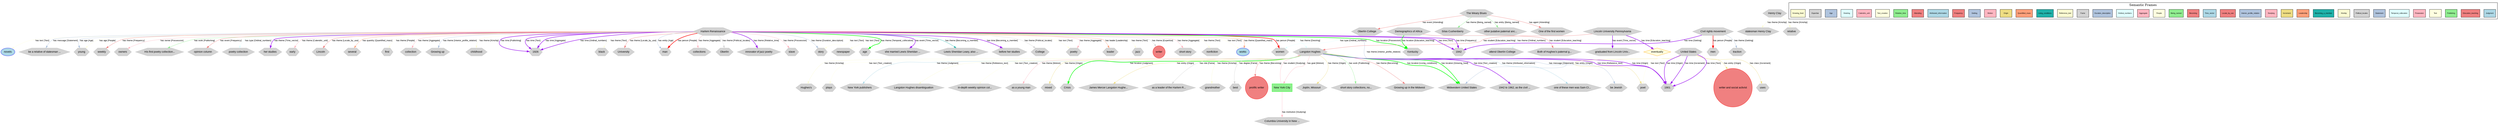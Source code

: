 digraph Langston_Hughes {
    rankdir=TB;
    compound=true;
    node [fontname="Arial", fontsize=12, style=filled];
    edge [fontname="Arial", fontsize=10, color=gray];
    
    // Graph styling
    bgcolor=white;
    
    // Node type definitions
    subgraph cluster_people {{
        label="People";
        style=filled;
        fillcolor=lightcoral;
        color=red;
        node [fillcolor=lightcoral, color=red, shape=circle];
    }}
    
    subgraph cluster_locations {{
        label="Locations";
        style=filled;
        fillcolor=lightgreen;
        color=green;
        node [fillcolor=lightgreen, color=green, shape=box];
    }}
    
    subgraph cluster_concepts {{
        label="Concepts";
        style=filled;
        fillcolor=lightblue;
        color=blue;
        node [fillcolor=lightblue, color=blue, shape=ellipse];
    }}
    
    subgraph cluster_events {{
        label="Events";
        style=filled;
        fillcolor=lightyellow;
        color=orange;
        node [fillcolor=lightyellow, color=orange, shape=diamond];
    }}
    
    subgraph cluster_other {{
        label="Other";
        style=filled;
        fillcolor=lightgray;
        color=gray;
        node [fillcolor=lightgray, color=gray, shape=hexagon];
    }}

    // People nodes
    "prolific writer" [label="prolific writer", fillcolor=lightcoral, color=red, shape=circle];
    "writer" [label="writer", fillcolor=lightcoral, color=red, shape=circle];
    "writer and social activist" [label="writer and social activist", fillcolor=lightcoral, color=red, shape=circle];

    // Locations nodes
    "New York City" [label="New York City", fillcolor=lightgreen, color=green, shape=box];

    // Concepts nodes
    "works" [label="works", fillcolor=lightblue, color=blue, shape=ellipse];
    "novels" [label="novels", fillcolor=lightblue, color=blue, shape=ellipse];

    // Events nodes
    "eventually" [label="eventually", fillcolor=lightyellow, color=orange, shape=diamond];

    // Other nodes
    "Oberlin College" [label="Oberlin College", fillcolor=lightgray, color=gray, shape=hexagon];
    "Joplin, Missouri" [label="Joplin, Missouri", fillcolor=lightgray, color=gray, shape=hexagon];
    "be a relative of statesman ..." [label="be a relative of statesman ...", fillcolor=lightgray, color=gray, shape=hexagon];
    "childhood" [label="childhood", fillcolor=lightgray, color=gray, shape=hexagon];
    "short story collections, no..." [label="short story collections, no...", fillcolor=lightgray, color=gray, shape=hexagon];
    "1926" [label="1926", fillcolor=lightgray, color=gray, shape=hexagon];
    "black" [label="black", fillcolor=lightgray, color=gray, shape=hexagon];
    "Growing up in the Midwest" [label="Growing up in the Midwest", fillcolor=lightgray, color=gray, shape=hexagon];
    "University" [label="University", fillcolor=lightgray, color=gray, shape=hexagon];
    "Harlem Renaissance" [label="Harlem Renaissance", fillcolor=lightgray, color=gray, shape=hexagon];
    "man" [label="man", fillcolor=lightgray, color=gray, shape=hexagon];
    "Midwestern United States" [label="Midwestern United States", fillcolor=lightgray, color=gray, shape=hexagon];
    "Civil rights movement" [label="Civil rights movement", fillcolor=lightgray, color=gray, shape=hexagon];
    "collections" [label="collections", fillcolor=lightgray, color=gray, shape=hexagon];
    "Oberlin" [label="Oberlin", fillcolor=lightgray, color=gray, shape=hexagon];
    "be Jewish" [label="be Jewish", fillcolor=lightgray, color=gray, shape=hexagon];
    "innovator of jazz poetry" [label="innovator of jazz poetry", fillcolor=lightgray, color=gray, shape=hexagon];
    "Hughes's" [label="Hughes's", fillcolor=lightgray, color=gray, shape=hexagon];
    "statesman Henry Clay" [label="statesman Henry Clay", fillcolor=lightgray, color=gray, shape=hexagon];
    "plays" [label="plays", fillcolor=lightgray, color=gray, shape=hexagon];
    "Henry Clay" [label="Henry Clay", fillcolor=lightgray, color=gray, shape=hexagon];
    "slave" [label="slave", fillcolor=lightgray, color=gray, shape=hexagon];
    "story" [label="story", fillcolor=lightgray, color=gray, shape=hexagon];
    "New York publishers" [label="New York publishers", fillcolor=lightgray, color=gray, shape=hexagon];
    "Langston Hughes disambiguation" [label="Langston Hughes disambiguation", fillcolor=lightgray, color=gray, shape=hexagon];
    "in-depth weekly opinion col..." [label="in-depth weekly opinion col...", fillcolor=lightgray, color=gray, shape=hexagon];
    "attend Oberlin College" [label="attend Oberlin College", fillcolor=lightgray, color=gray, shape=hexagon];
    "as a young man" [label="as a young man", fillcolor=lightgray, color=gray, shape=hexagon];
    "Demographics of Africa" [label="Demographics of Africa", fillcolor=lightgray, color=gray, shape=hexagon];
    "newspaper" [label="newspaper", fillcolor=lightgray, color=gray, shape=hexagon];
    "mixed" [label="mixed", fillcolor=lightgray, color=gray, shape=hexagon];
    "Silas Cushenberry" [label="Silas Cushenberry", fillcolor=lightgray, color=gray, shape=hexagon];
    "other putative paternal anc..." [label="other putative paternal anc...", fillcolor=lightgray, color=gray, shape=hexagon];
    "Crisis" [label="Crisis", fillcolor=lightgray, color=gray, shape=hexagon];
    "age" [label="age", fillcolor=lightgray, color=gray, shape=hexagon];
    "she married Lewis Sheridan ..." [label="she married Lewis Sheridan ...", fillcolor=lightgray, color=gray, shape=hexagon];
    "graduated from Lincoln Univ..." [label="graduated from Lincoln Univ...", fillcolor=lightgray, color=gray, shape=hexagon];
    "Lewis Sheridan Leary, also ..." [label="Lewis Sheridan Leary, also ...", fillcolor=lightgray, color=gray, shape=hexagon];
    "before her studies" [label="before her studies", fillcolor=lightgray, color=gray, shape=hexagon];
    "College" [label="College", fillcolor=lightgray, color=gray, shape=hexagon];
    "poetry" [label="poetry", fillcolor=lightgray, color=gray, shape=hexagon];
    "Langston Hughes" [label="Langston Hughes", fillcolor=lightgray, color=gray, shape=hexagon];
    "uses" [label="uses", fillcolor=lightgray, color=gray, shape=hexagon];
    "women" [label="women", fillcolor=lightgray, color=gray, shape=hexagon];
    "men" [label="men", fillcolor=lightgray, color=gray, shape=hexagon];
    "leader" [label="leader", fillcolor=lightgray, color=gray, shape=hexagon];
    "One of the first women" [label="One of the first women", fillcolor=lightgray, color=gray, shape=hexagon];
    "jazz" [label="jazz", fillcolor=lightgray, color=gray, shape=hexagon];
    "Kentucky" [label="Kentucky", fillcolor=lightgray, color=gray, shape=hexagon];
    "short story" [label="short story", fillcolor=lightgray, color=gray, shape=hexagon];
    "nonfiction" [label="nonfiction", fillcolor=lightgray, color=gray, shape=hexagon];
    "1942" [label="1942", fillcolor=lightgray, color=gray, shape=hexagon];
    "Both of Hughes's paternal g..." [label="Both of Hughes's paternal g...", fillcolor=lightgray, color=gray, shape=hexagon];
    "Lincoln University Pennsylvania" [label="Lincoln University Pennsylvania", fillcolor=lightgray, color=gray, shape=hexagon];
    "young" [label="young", fillcolor=lightgray, color=gray, shape=hexagon];
    "poet" [label="poet", fillcolor=lightgray, color=gray, shape=hexagon];
    "weekly" [label="weekly", fillcolor=lightgray, color=gray, shape=hexagon];
    "relative" [label="relative", fillcolor=lightgray, color=gray, shape=hexagon];
    "owners" [label="owners", fillcolor=lightgray, color=gray, shape=hexagon];
    "His first poetry collection..." [label="His first poetry collection...", fillcolor=lightgray, color=gray, shape=hexagon];
    "traction" [label="traction", fillcolor=lightgray, color=gray, shape=hexagon];
    "opinion column" [label="opinion column", fillcolor=lightgray, color=gray, shape=hexagon];
    "James Mercer Langston Hughe..." [label="James Mercer Langston Hughe...", fillcolor=lightgray, color=gray, shape=hexagon];
    "United States" [label="United States", fillcolor=lightgray, color=gray, shape=hexagon];
    "as a leader of the Harlem R..." [label="as a leader of the Harlem R...", fillcolor=lightgray, color=gray, shape=hexagon];
    "grandmother" [label="grandmother", fillcolor=lightgray, color=gray, shape=hexagon];
    "poetry collection" [label="poetry collection", fillcolor=lightgray, color=gray, shape=hexagon];
    "Columbia University in New ..." [label="Columbia University in New ...", fillcolor=lightgray, color=gray, shape=hexagon];
    "her studies" [label="her studies", fillcolor=lightgray, color=gray, shape=hexagon];
    "best" [label="best", fillcolor=lightgray, color=gray, shape=hexagon];
    "1901" [label="1901", fillcolor=lightgray, color=gray, shape=hexagon];
    "early" [label="early", fillcolor=lightgray, color=gray, shape=hexagon];
    "Lincoln" [label="Lincoln", fillcolor=lightgray, color=gray, shape=hexagon];
    "The Weary Blues" [label="The Weary Blues", fillcolor=lightgray, color=gray, shape=hexagon];
    "several" [label="several", fillcolor=lightgray, color=gray, shape=hexagon];
    "first" [label="first", fillcolor=lightgray, color=gray, shape=hexagon];
    "1942 to 1962, as the civil ..." [label="1942 to 1962, as the civil ...", fillcolor=lightgray, color=gray, shape=hexagon];
    "collection" [label="collection", fillcolor=lightgray, color=gray, shape=hexagon];
    "Growing up" [label="Growing up", fillcolor=lightgray, color=gray, shape=hexagon];
    "one of these men was Sam Cl..." [label="one of these men was Sam Cl...", fillcolor=lightgray, color=gray, shape=hexagon];

    // Relationships
    "Langston Hughes" -> "Crisis" [label="has location [Judgment]", color=green, penwidth=2];
    "Demographics of Africa" -> "Both of Hughes's paternal g..." [label="has student [Education_teaching]", color=lightcoral, penwidth=1];
    "Lincoln University Pennsylvania" -> "eventually" [label="has time [Education_teaching]", color=purple, penwidth=2];
    "Harlem Renaissance" -> "1926" [label="has time [Publishing]", color=purple, penwidth=2];
    "Harlem Renaissance" -> "nonfiction" [label="has theme [Text]", color=lightyellow, penwidth=1];
    "Harlem Renaissance" -> "owners" [label="has owner [Possession]", color=lightpink, penwidth=1];
    "Harlem Renaissance" -> "1926" [label="has time [Text]", color=purple, penwidth=2];
    "Harlem Renaissance" -> "His first poetry collection..." [label="has work [Publishing]", color=lightgreen, penwidth=1];
    "Harlem Renaissance" -> "age" [label="has theme [Temporal_collocation]", color=green, penwidth=2];
    "Langston Hughes" -> "be Jewish" [label="has message [Statement]", color=lightsteelblue, penwidth=1];
    "Harlem Renaissance" -> "College" [label="has theme [Political_locales]", color=lightgray, penwidth=1];
    "Henry Clay" -> "statesman Henry Clay" [label="has theme [Kinship]", color=lightgoldenrodyellow, penwidth=1];
    "Harlem Renaissance" -> "before her studies" [label="has time [Becoming_a_member]", color=purple, penwidth=2];
    "Langston Hughes" -> "Hughes's" [label="has theme [Kinship]", color=lightgoldenrodyellow, penwidth=1];
    "Harlem Renaissance" -> "leader" [label="has leader [Leadership]", color=lightsalmon, penwidth=1];
    "Harlem Renaissance" -> "black" [label="has theme [Text]", color=lightyellow, penwidth=1];
    "United States" -> "1901" [label="has time [Increment]", color=purple, penwidth=2];
    "New York City" -> "Langston Hughes" [label="has student [Studying]", color=lightpink, penwidth=1];
    "United States" -> "1901" [label="has time [Text]", color=purple, penwidth=2];
    "Harlem Renaissance" -> "novels" [label="has text [Text]", color=lightyellow, penwidth=1];
    "Harlem Renaissance" -> "Midwestern United States" [label="has theme [Interior_profile_relation]", color=lightsteelblue, penwidth=1];
    "Harlem Renaissance" -> "Growing up" [label="has theme [Interior_profile_relation]", color=lightsteelblue, penwidth=1];
    "Harlem Renaissance" -> "University" [label="has theme [Locale_by_use]", color=lightcoral, penwidth=1];
    "Lincoln University Pennsylvania" -> "Langston Hughes" [label="has student [Education_teaching]", color=lightcoral, penwidth=1];
    "Harlem Renaissance" -> "story" [label="has text [Text]", color=lightyellow, penwidth=1];
    "Harlem Renaissance" -> "her studies" [label="has theme [Time_vector]", color=purple, penwidth=2];
    "Langston Hughes" -> "Growing up in the Midwest" [label="has theme [Becoming]", color=lightcoral, penwidth=1];
    "The Weary Blues" -> "other putative paternal anc..." [label="has entity [Being_named]", color=lightgreen, penwidth=1];
    "Harlem Renaissance" -> "man" [label="has person [People]", color=red, penwidth=2];
    "Harlem Renaissance" -> "jazz" [label="has theme [Text]", color=lightyellow, penwidth=1];
    "Harlem Renaissance" -> "poetry" [label="has theme [Aggregate]", color=lightpink, penwidth=1];
    "Oberlin College" -> "attend Oberlin College" [label="has theme [Ordinal_numbers]", color=lightcyan, penwidth=1];
    "Harlem Renaissance" -> "story" [label="has theme [Duration_description]", color=lightsteelblue, penwidth=1];
    "Langston Hughes" -> "as a leader of the Harlem R..." [label="has role [Fame]", color=lightgray, penwidth=1];
    "Langston Hughes" -> "1901" [label="has time [Reference_text]", color=purple, penwidth=2];
    "Langston Hughes" -> "Midwestern United States" [label="has location [Living_conditions]", color=green, penwidth=2];
    "Harlem Renaissance" -> "several" [label="has quantity [Quantified_mass]", color=lightsalmon, penwidth=1];
    "Harlem Renaissance" -> "short story" [label="has theme [Aggregate]", color=lightpink, penwidth=1];
    "Langston Hughes" -> "mixed" [label="has theme [Origin]", color=lightgoldenrod, penwidth=1];
    "Langston Hughes" -> "New York City" [label="has goal [Motion]", color=lightpink, penwidth=1];
    "Langston Hughes" -> "as a young man" [label="has theme [Motion]", color=lightpink, penwidth=1];
    "Harlem Renaissance" -> "works" [label="has text [Text]", color=lightyellow, penwidth=1];
    "Harlem Renaissance" -> "1926" [label="has time [Aggregate]", color=purple, penwidth=2];
    "Harlem Renaissance" -> "collections" [label="has theme [Aggregate]", color=lightpink, penwidth=1];
    "Civil rights movement" -> "1942" [label="has time [Getting]", color=purple, penwidth=2];
    "Harlem Renaissance" -> "1926" [label="has time [Ordinal_numbers]", color=purple, penwidth=2];
    "Civil rights movement" -> "traction" [label="has theme [Getting]", color=lightsteelblue, penwidth=1];
    "Henry Clay" -> "relative" [label="has theme [Kinship]", color=lightgoldenrodyellow, penwidth=1];
    "Harlem Renaissance" -> "newspaper" [label="has text [Text]", color=lightyellow, penwidth=1];
    "Harlem Renaissance" -> "poetry" [label="has text [Text]", color=lightyellow, penwidth=1];
    "Harlem Renaissance" -> "poetry collection" [label="has type [Ordinal_numbers]", color=lightcyan, penwidth=1];
    "Harlem Renaissance" -> "opinion column" [label="has event [Frequency]", color=lightcoral, penwidth=1];
    "Langston Hughes" -> "one of these men was Sam Cl..." [label="has theme [Attributed_information]", color=lightblue, penwidth=1];
    "Langston Hughes" -> "James Mercer Langston Hughe..." [label="has entity [Origin]", color=lightgoldenrod, penwidth=1];
    "Harlem Renaissance" -> "be a relative of statesman ..." [label="has message [Statement]", color=lightsteelblue, penwidth=1];
    "The Weary Blues" -> "One of the first women" [label="has agent [Attending]", color=lightcoral, penwidth=1];
    "Harlem Renaissance" -> "innovator of jazz poetry" [label="has theme [Relative_time]", color=purple, penwidth=2];
    "Harlem Renaissance" -> "first" [label="has theme [People]", color=lightyellow, penwidth=1];
    "New York City" -> "Columbia University in New ..." [label="has institution [Studying]", color=lightpink, penwidth=1];
    "Harlem Renaissance" -> "women" [label="has person [People]", color=red, penwidth=2];
    "United States" -> "writer and social activist" [label="has entity [Origin]", color=lightgoldenrod, penwidth=1];
    "Langston Hughes" -> "1942 to 1962, as the civil ..." [label="has time [Text_creation]", color=purple, penwidth=2];
    "Harlem Renaissance" -> "1942" [label="has time [Frequency]", color=purple, penwidth=2];
    "Harlem Renaissance" -> "works" [label="has theme [Quantified_mass]", color=lightsalmon, penwidth=1];
    "Harlem Renaissance" -> "1942" [label="has time [Text]", color=purple, penwidth=2];
    "United States" -> "1901" [label="has time [Origin]", color=purple, penwidth=2];
    "United States" -> "poet" [label="has entity [Origin]", color=lightgoldenrod, penwidth=1];
    "The Weary Blues" -> "Silas Cushenberry" [label="has theme [Being_named]", color=lightgreen, penwidth=1];
    "Harlem Renaissance" -> "Kentucky" [label="has location [Possession]", color=green, penwidth=2];
    "Harlem Renaissance" -> "Lewis Sheridan Leary, also ..." [label="has theme [Becoming_a_member]", color=lightseagreen, penwidth=1];
    "Harlem Renaissance" -> "Lincoln" [label="has theme [Locale_by_use]", color=lightcoral, penwidth=1];
    "Langston Hughes" -> "best" [label="has degree [Fame]", color=lightgray, penwidth=1];
    "Langston Hughes" -> "prolific writer" [label="has theme [Becoming]", color=lightcoral, penwidth=1];
    "Harlem Renaissance" -> "young" [label="has age [People]", color=lightyellow, penwidth=1];
    "Harlem Renaissance" -> "she married Lewis Sheridan ..." [label="has event [Time_vector]", color=purple, penwidth=2];
    "Harlem Renaissance" -> "slave" [label="has theme [Possession]", color=lightpink, penwidth=1];
    "United States" -> "uses" [label="has class [Increment]", color=lightgoldenrod, penwidth=1];
    "Langston Hughes" -> "1901" [label="has time [Origin]", color=purple, penwidth=2];
    "Harlem Renaissance" -> "weekly" [label="has theme [Frequency]", color=lightcoral, penwidth=1];
    "Harlem Renaissance" -> "early" [label="has theme [Calendric_unit]", color=lightpink, penwidth=1];
    "Harlem Renaissance" -> "Langston Hughes" [label="has theme [Desiring]", color=lightcyan, penwidth=1];
    "Harlem Renaissance" -> "Oberlin" [label="has theme [Political_locales]", color=lightgray, penwidth=1];
    "Demographics of Africa" -> "Kentucky" [label="has location [Education_teaching]", color=green, penwidth=2];
    "Civil rights movement" -> "men" [label="has person [People]", color=red, penwidth=2];
    "Lincoln University Pennsylvania" -> "graduated from Lincoln Univ..." [label="has event [Time_vector]", color=purple, penwidth=2];
    "Langston Hughes" -> "plays" [label="has text [Text_creation]", color=lightyellow, penwidth=1];
    "Langston Hughes" -> "short story collections, no..." [label="has work [Publishing]", color=lightgreen, penwidth=1];
    "Harlem Renaissance" -> "man" [label="has entity [Age]", color=lightsteelblue, penwidth=1];
    "Langston Hughes" -> "Joplin, Missouri" [label="has theme [Origin]", color=lightgoldenrod, penwidth=1];
    "Harlem Renaissance" -> "writer" [label="has theme [Expertise]", color=lightgray, penwidth=1];
    "United States" -> "poet" [label="has text [Text]", color=lightyellow, penwidth=1];
    "Langston Hughes" -> "New York publishers" [label="has theme [Judgment]", color=lightblue, penwidth=1];
    "Harlem Renaissance" -> "young" [label="has age [Age]", color=lightsteelblue, penwidth=1];
    "Harlem Renaissance" -> "childhood" [label="has theme [Kinship]", color=lightgoldenrodyellow, penwidth=1];
    "Oberlin College" -> "women" [label="has type [Ordinal_numbers]", color=lightcyan, penwidth=1];
    "Langston Hughes" -> "in-depth weekly opinion col..." [label="has text [Text_creation]", color=lightyellow, penwidth=1];
    "Langston Hughes" -> "Langston Hughes disambiguation" [label="has theme [Reference_text]", color=lightgoldenrodyellow, penwidth=1];
    "Langston Hughes" -> "Midwestern United States" [label="has location [Growing_food]", color=green, penwidth=2];
    "The Weary Blues" -> "Oberlin College" [label="has event [Attending]", color=lightcoral, penwidth=1];
    "Harlem Renaissance" -> "collection" [label="has theme [Aggregate]", color=lightpink, penwidth=1];
    "Langston Hughes" -> "grandmother" [label="has theme [Kinship]", color=lightgoldenrodyellow, penwidth=1];

    // Frame Legend
    subgraph cluster_legend {
        label="Semantic Frames";
        style=filled;
        fillcolor=white;
        color=black;
        rank=sink;
        "Judgment_legend" [label="Judgment", fillcolor="lightblue", style=filled, shape=box, fontsize=8];
        "Education_teaching_legend" [label="Education_teaching", fillcolor="lightcoral", style=filled, shape=box, fontsize=8];
        "Publishing_legend" [label="Publishing", fillcolor="lightgreen", style=filled, shape=box, fontsize=8];
        "Text_legend" [label="Text", fillcolor="lightyellow", style=filled, shape=box, fontsize=8];
        "Possession_legend" [label="Possession", fillcolor="lightpink", style=filled, shape=box, fontsize=8];
        "Temporal_collocation_legend" [label="Temporal_collocation", fillcolor="lightcyan", style=filled, shape=box, fontsize=8];
        "Statement_legend" [label="Statement", fillcolor="lightsteelblue", style=filled, shape=box, fontsize=8];
        "Political_locales_legend" [label="Political_locales", fillcolor="lightgray", style=filled, shape=box, fontsize=8];
        "Kinship_legend" [label="Kinship", fillcolor="lightgoldenrodyellow", style=filled, shape=box, fontsize=8];
        "Becoming_a_member_legend" [label="Becoming_a_member", fillcolor="lightseagreen", style=filled, shape=box, fontsize=8];
        "Leadership_legend" [label="Leadership", fillcolor="lightsalmon", style=filled, shape=box, fontsize=8];
        "Increment_legend" [label="Increment", fillcolor="lightgoldenrod", style=filled, shape=box, fontsize=8];
        "Studying_legend" [label="Studying", fillcolor="lightpink", style=filled, shape=box, fontsize=8];
        "Interior_profile_relation_legend" [label="Interior_profile_relation", fillcolor="lightsteelblue", style=filled, shape=box, fontsize=8];
        "Locale_by_use_legend" [label="Locale_by_use", fillcolor="lightcoral", style=filled, shape=box, fontsize=8];
        "Time_vector_legend" [label="Time_vector", fillcolor="lightblue", style=filled, shape=box, fontsize=8];
        "Becoming_legend" [label="Becoming", fillcolor="lightcoral", style=filled, shape=box, fontsize=8];
        "Being_named_legend" [label="Being_named", fillcolor="lightgreen", style=filled, shape=box, fontsize=8];
        "People_legend" [label="People", fillcolor="lightyellow", style=filled, shape=box, fontsize=8];
        "Aggregate_legend" [label="Aggregate", fillcolor="lightpink", style=filled, shape=box, fontsize=8];
        "Ordinal_numbers_legend" [label="Ordinal_numbers", fillcolor="lightcyan", style=filled, shape=box, fontsize=8];
        "Duration_description_legend" [label="Duration_description", fillcolor="lightsteelblue", style=filled, shape=box, fontsize=8];
        "Fame_legend" [label="Fame", fillcolor="lightgray", style=filled, shape=box, fontsize=8];
        "Reference_text_legend" [label="Reference_text", fillcolor="lightgoldenrodyellow", style=filled, shape=box, fontsize=8];
        "Living_conditions_legend" [label="Living_conditions", fillcolor="lightseagreen", style=filled, shape=box, fontsize=8];
        "Quantified_mass_legend" [label="Quantified_mass", fillcolor="lightsalmon", style=filled, shape=box, fontsize=8];
        "Origin_legend" [label="Origin", fillcolor="lightgoldenrod", style=filled, shape=box, fontsize=8];
        "Motion_legend" [label="Motion", fillcolor="lightpink", style=filled, shape=box, fontsize=8];
        "Getting_legend" [label="Getting", fillcolor="lightsteelblue", style=filled, shape=box, fontsize=8];
        "Frequency_legend" [label="Frequency", fillcolor="lightcoral", style=filled, shape=box, fontsize=8];
        "Attributed_information_legend" [label="Attributed_information", fillcolor="lightblue", style=filled, shape=box, fontsize=8];
        "Attending_legend" [label="Attending", fillcolor="lightcoral", style=filled, shape=box, fontsize=8];
        "Relative_time_legend" [label="Relative_time", fillcolor="lightgreen", style=filled, shape=box, fontsize=8];
        "Text_creation_legend" [label="Text_creation", fillcolor="lightyellow", style=filled, shape=box, fontsize=8];
        "Calendric_unit_legend" [label="Calendric_unit", fillcolor="lightpink", style=filled, shape=box, fontsize=8];
        "Desiring_legend" [label="Desiring", fillcolor="lightcyan", style=filled, shape=box, fontsize=8];
        "Age_legend" [label="Age", fillcolor="lightsteelblue", style=filled, shape=box, fontsize=8];
        "Expertise_legend" [label="Expertise", fillcolor="lightgray", style=filled, shape=box, fontsize=8];
        "Growing_food_legend" [label="Growing_food", fillcolor="lightgoldenrodyellow", style=filled, shape=box, fontsize=8];
    }
}